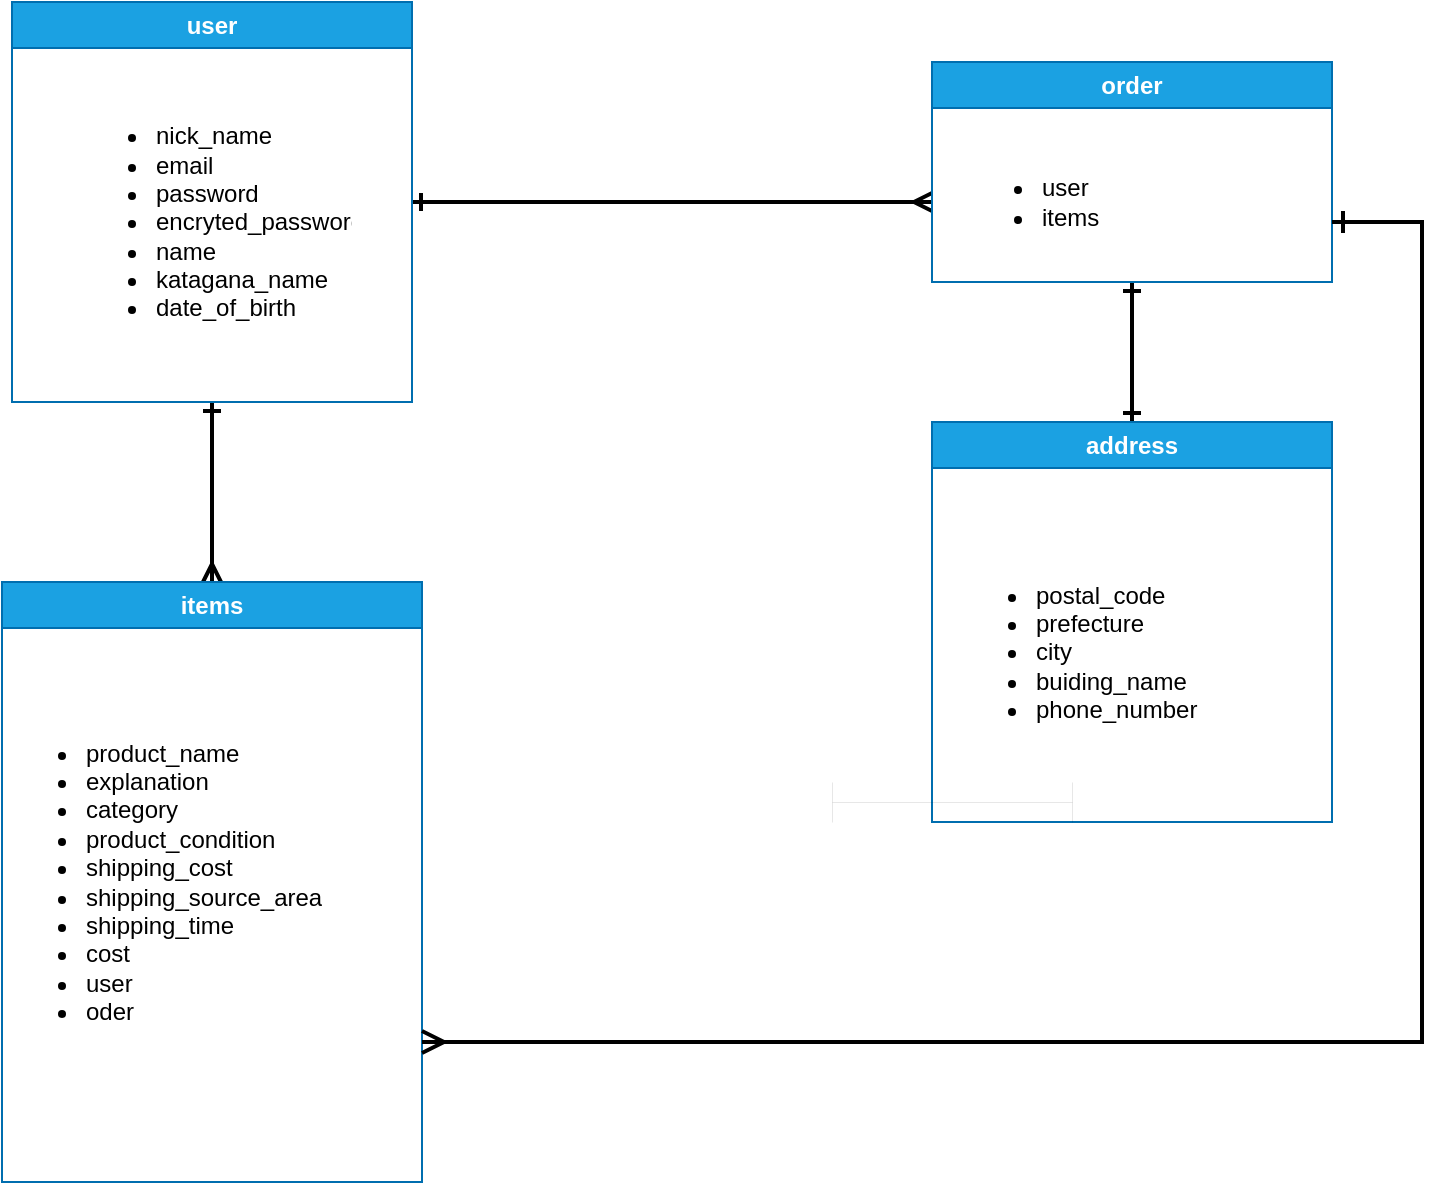 <mxfile>
    <diagram id="TQfzECb6IaOLQgD7lEZ8" name="ページ1">
        <mxGraphModel dx="1216" dy="862" grid="1" gridSize="10" guides="1" tooltips="1" connect="1" arrows="1" fold="1" page="1" pageScale="1" pageWidth="827" pageHeight="1169" math="0" shadow="0">
            <root>
                <mxCell id="0"/>
                <mxCell id="1" parent="0"/>
                <mxCell id="15" style="edgeStyle=none;html=1;entryX=0.5;entryY=0;entryDx=0;entryDy=0;endArrow=ERmany;endFill=0;strokeWidth=2;startArrow=ERone;startFill=0;" edge="1" parent="1" source="7" target="9">
                    <mxGeometry relative="1" as="geometry">
                        <Array as="points">
                            <mxPoint x="130" y="370"/>
                        </Array>
                    </mxGeometry>
                </mxCell>
                <mxCell id="16" style="edgeStyle=none;html=1;strokeWidth=2;endArrow=ERmany;endFill=0;startArrow=ERone;startFill=0;" edge="1" parent="1" source="7">
                    <mxGeometry relative="1" as="geometry">
                        <mxPoint x="490" y="230" as="targetPoint"/>
                    </mxGeometry>
                </mxCell>
                <mxCell id="7" value="user" style="swimlane;whiteSpace=wrap;html=1;fillColor=#1ba1e2;fontColor=#ffffff;strokeColor=#006EAF;" vertex="1" parent="1">
                    <mxGeometry x="30" y="130" width="200" height="200" as="geometry"/>
                </mxCell>
                <mxCell id="8" value="&lt;ul&gt;&lt;li&gt;nick_name&lt;/li&gt;&lt;li&gt;email&lt;/li&gt;&lt;li&gt;password&lt;/li&gt;&lt;li&gt;&lt;span style=&quot;text-align: center;&quot;&gt;encryted_password&lt;/span&gt;&lt;br&gt;&lt;/li&gt;&lt;li&gt;&lt;span style=&quot;text-align: center;&quot;&gt;name&lt;br&gt;&lt;/span&gt;&lt;/li&gt;&lt;li&gt;&lt;span style=&quot;text-align: center;&quot;&gt;katagana_name&lt;br&gt;&lt;/span&gt;&lt;/li&gt;&lt;li&gt;&lt;span style=&quot;text-align: center;&quot;&gt;date_of_birth&lt;br&gt;&lt;/span&gt;&lt;/li&gt;&lt;/ul&gt;" style="text;strokeColor=none;fillColor=none;html=1;whiteSpace=wrap;verticalAlign=middle;overflow=hidden;" vertex="1" parent="7">
                    <mxGeometry x="30" y="40" width="140" height="140" as="geometry"/>
                </mxCell>
                <mxCell id="9" value="items" style="swimlane;whiteSpace=wrap;html=1;fillColor=#1ba1e2;fontColor=#ffffff;strokeColor=#006EAF;" vertex="1" parent="1">
                    <mxGeometry x="25" y="420" width="210" height="300" as="geometry"/>
                </mxCell>
                <mxCell id="10" value="&lt;ul&gt;&lt;li&gt;&lt;span style=&quot;text-align: center;&quot;&gt;product_name&lt;/span&gt;&lt;br&gt;&lt;/li&gt;&lt;li&gt;&lt;span style=&quot;text-align: center;&quot;&gt;explanation&lt;/span&gt;&lt;br&gt;&lt;/li&gt;&lt;li&gt;&lt;span style=&quot;text-align: center;&quot;&gt;category&lt;/span&gt;&lt;br&gt;&lt;/li&gt;&lt;li&gt;&lt;span style=&quot;text-align: center;&quot;&gt;product_condition&lt;br&gt;&lt;/span&gt;&lt;/li&gt;&lt;li&gt;&lt;span style=&quot;text-align: center;&quot;&gt;shipping_cost&lt;br&gt;&lt;/span&gt;&lt;/li&gt;&lt;li&gt;&lt;span style=&quot;text-align: center;&quot;&gt;shipping_source_area&lt;br&gt;&lt;/span&gt;&lt;/li&gt;&lt;li&gt;&lt;span style=&quot;text-align: center;&quot;&gt;shipping_time&lt;br&gt;&lt;/span&gt;&lt;/li&gt;&lt;li&gt;&lt;span style=&quot;text-align: center;&quot;&gt;cost&lt;br&gt;&lt;/span&gt;&lt;/li&gt;&lt;li&gt;&lt;span style=&quot;text-align: center;&quot;&gt;user&lt;br&gt;&lt;/span&gt;&lt;/li&gt;&lt;li&gt;&lt;span style=&quot;text-align: center;&quot;&gt;oder&lt;br&gt;&lt;/span&gt;&lt;/li&gt;&lt;/ul&gt;" style="text;strokeColor=none;fillColor=none;html=1;whiteSpace=wrap;verticalAlign=middle;overflow=hidden;" vertex="1" parent="9">
                    <mxGeometry y="40" width="190" height="220" as="geometry"/>
                </mxCell>
                <mxCell id="22" style="edgeStyle=none;html=1;entryX=0.5;entryY=0;entryDx=0;entryDy=0;strokeWidth=2;endArrow=ERone;endFill=0;startArrow=ERone;startFill=0;" edge="1" parent="1" source="11" target="13">
                    <mxGeometry relative="1" as="geometry"/>
                </mxCell>
                <mxCell id="11" value="order" style="swimlane;whiteSpace=wrap;html=1;fillColor=#1ba1e2;fontColor=#ffffff;strokeColor=#006EAF;" vertex="1" parent="1">
                    <mxGeometry x="490" y="160" width="200" height="110" as="geometry"/>
                </mxCell>
                <mxCell id="12" value="&lt;ul&gt;&lt;li&gt;user&lt;/li&gt;&lt;li&gt;items&lt;/li&gt;&lt;/ul&gt;" style="text;strokeColor=none;fillColor=none;html=1;whiteSpace=wrap;verticalAlign=middle;overflow=hidden;" vertex="1" parent="11">
                    <mxGeometry x="12.5" y="40" width="175" height="60" as="geometry"/>
                </mxCell>
                <mxCell id="13" value="address" style="swimlane;whiteSpace=wrap;html=1;fillColor=#1ba1e2;fontColor=#ffffff;strokeColor=#006EAF;" vertex="1" parent="1">
                    <mxGeometry x="490" y="340" width="200" height="200" as="geometry"/>
                </mxCell>
                <mxCell id="14" value="&lt;ul&gt;&lt;li&gt;postal_code&lt;/li&gt;&lt;li&gt;&lt;span style=&quot;text-align: center;&quot;&gt;prefecture&lt;/span&gt;&lt;br&gt;&lt;/li&gt;&lt;li&gt;&lt;span style=&quot;text-align: center;&quot;&gt;city&lt;br&gt;&lt;/span&gt;&lt;/li&gt;&lt;li&gt;&lt;span style=&quot;text-align: center;&quot;&gt;buiding_name&lt;br&gt;&lt;/span&gt;&lt;/li&gt;&lt;li&gt;&lt;span style=&quot;text-align: center;&quot;&gt;phone_number&lt;br&gt;&lt;/span&gt;&lt;/li&gt;&lt;/ul&gt;" style="text;strokeColor=none;fillColor=none;html=1;whiteSpace=wrap;verticalAlign=middle;overflow=hidden;" vertex="1" parent="13">
                    <mxGeometry x="10" y="40" width="160" height="150" as="geometry"/>
                </mxCell>
                <mxCell id="21" value="" style="edgeStyle=segmentEdgeStyle;endArrow=ERmany;html=1;curved=0;rounded=0;endSize=8;startSize=8;strokeWidth=2;endFill=0;startArrow=ERone;startFill=0;" edge="1" parent="1">
                    <mxGeometry width="50" height="50" relative="1" as="geometry">
                        <mxPoint x="690" y="240" as="sourcePoint"/>
                        <mxPoint x="235" y="650" as="targetPoint"/>
                        <Array as="points">
                            <mxPoint x="735" y="240"/>
                            <mxPoint x="735" y="650"/>
                            <mxPoint x="235" y="650"/>
                        </Array>
                    </mxGeometry>
                </mxCell>
                <mxCell id="23" value="" style="shape=crossbar;whiteSpace=wrap;html=1;rounded=1;strokeWidth=0;" vertex="1" parent="1">
                    <mxGeometry x="440" y="520" width="120" height="20" as="geometry"/>
                </mxCell>
            </root>
        </mxGraphModel>
    </diagram>
</mxfile>